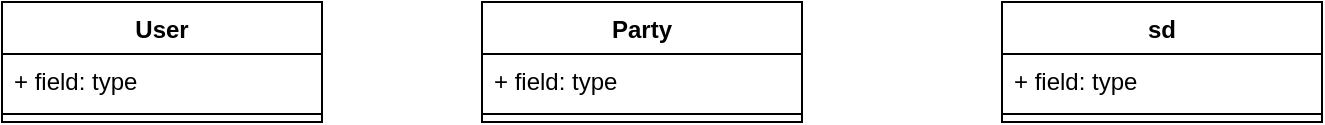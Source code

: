<mxfile version="15.3.2" type="device"><diagram id="MdQjEjdIC6srn0So5UhO" name="Page-1"><mxGraphModel dx="1069" dy="576" grid="1" gridSize="10" guides="1" tooltips="1" connect="1" arrows="1" fold="1" page="1" pageScale="1" pageWidth="850" pageHeight="1100" math="0" shadow="0"><root><mxCell id="0"/><mxCell id="1" parent="0"/><mxCell id="JuwDn8nnQ-G0gwwnxiyi-1" value="User" style="swimlane;fontStyle=1;align=center;verticalAlign=top;childLayout=stackLayout;horizontal=1;startSize=26;horizontalStack=0;resizeParent=1;resizeParentMax=0;resizeLast=0;collapsible=1;marginBottom=0;" vertex="1" parent="1"><mxGeometry x="50" y="110" width="160" height="60" as="geometry"/></mxCell><mxCell id="JuwDn8nnQ-G0gwwnxiyi-2" value="+ field: type" style="text;strokeColor=none;fillColor=none;align=left;verticalAlign=top;spacingLeft=4;spacingRight=4;overflow=hidden;rotatable=0;points=[[0,0.5],[1,0.5]];portConstraint=eastwest;" vertex="1" parent="JuwDn8nnQ-G0gwwnxiyi-1"><mxGeometry y="26" width="160" height="26" as="geometry"/></mxCell><mxCell id="JuwDn8nnQ-G0gwwnxiyi-3" value="" style="line;strokeWidth=1;fillColor=none;align=left;verticalAlign=middle;spacingTop=-1;spacingLeft=3;spacingRight=3;rotatable=0;labelPosition=right;points=[];portConstraint=eastwest;" vertex="1" parent="JuwDn8nnQ-G0gwwnxiyi-1"><mxGeometry y="52" width="160" height="8" as="geometry"/></mxCell><mxCell id="JuwDn8nnQ-G0gwwnxiyi-5" value="Party" style="swimlane;fontStyle=1;align=center;verticalAlign=top;childLayout=stackLayout;horizontal=1;startSize=26;horizontalStack=0;resizeParent=1;resizeParentMax=0;resizeLast=0;collapsible=1;marginBottom=0;" vertex="1" parent="1"><mxGeometry x="290" y="110" width="160" height="60" as="geometry"/></mxCell><mxCell id="JuwDn8nnQ-G0gwwnxiyi-6" value="+ field: type" style="text;strokeColor=none;fillColor=none;align=left;verticalAlign=top;spacingLeft=4;spacingRight=4;overflow=hidden;rotatable=0;points=[[0,0.5],[1,0.5]];portConstraint=eastwest;" vertex="1" parent="JuwDn8nnQ-G0gwwnxiyi-5"><mxGeometry y="26" width="160" height="26" as="geometry"/></mxCell><mxCell id="JuwDn8nnQ-G0gwwnxiyi-7" value="" style="line;strokeWidth=1;fillColor=none;align=left;verticalAlign=middle;spacingTop=-1;spacingLeft=3;spacingRight=3;rotatable=0;labelPosition=right;points=[];portConstraint=eastwest;" vertex="1" parent="JuwDn8nnQ-G0gwwnxiyi-5"><mxGeometry y="52" width="160" height="8" as="geometry"/></mxCell><mxCell id="JuwDn8nnQ-G0gwwnxiyi-8" value="sd" style="swimlane;fontStyle=1;align=center;verticalAlign=top;childLayout=stackLayout;horizontal=1;startSize=26;horizontalStack=0;resizeParent=1;resizeParentMax=0;resizeLast=0;collapsible=1;marginBottom=0;" vertex="1" parent="1"><mxGeometry x="550" y="110" width="160" height="60" as="geometry"/></mxCell><mxCell id="JuwDn8nnQ-G0gwwnxiyi-9" value="+ field: type" style="text;strokeColor=none;fillColor=none;align=left;verticalAlign=top;spacingLeft=4;spacingRight=4;overflow=hidden;rotatable=0;points=[[0,0.5],[1,0.5]];portConstraint=eastwest;" vertex="1" parent="JuwDn8nnQ-G0gwwnxiyi-8"><mxGeometry y="26" width="160" height="26" as="geometry"/></mxCell><mxCell id="JuwDn8nnQ-G0gwwnxiyi-10" value="" style="line;strokeWidth=1;fillColor=none;align=left;verticalAlign=middle;spacingTop=-1;spacingLeft=3;spacingRight=3;rotatable=0;labelPosition=right;points=[];portConstraint=eastwest;" vertex="1" parent="JuwDn8nnQ-G0gwwnxiyi-8"><mxGeometry y="52" width="160" height="8" as="geometry"/></mxCell></root></mxGraphModel></diagram></mxfile>